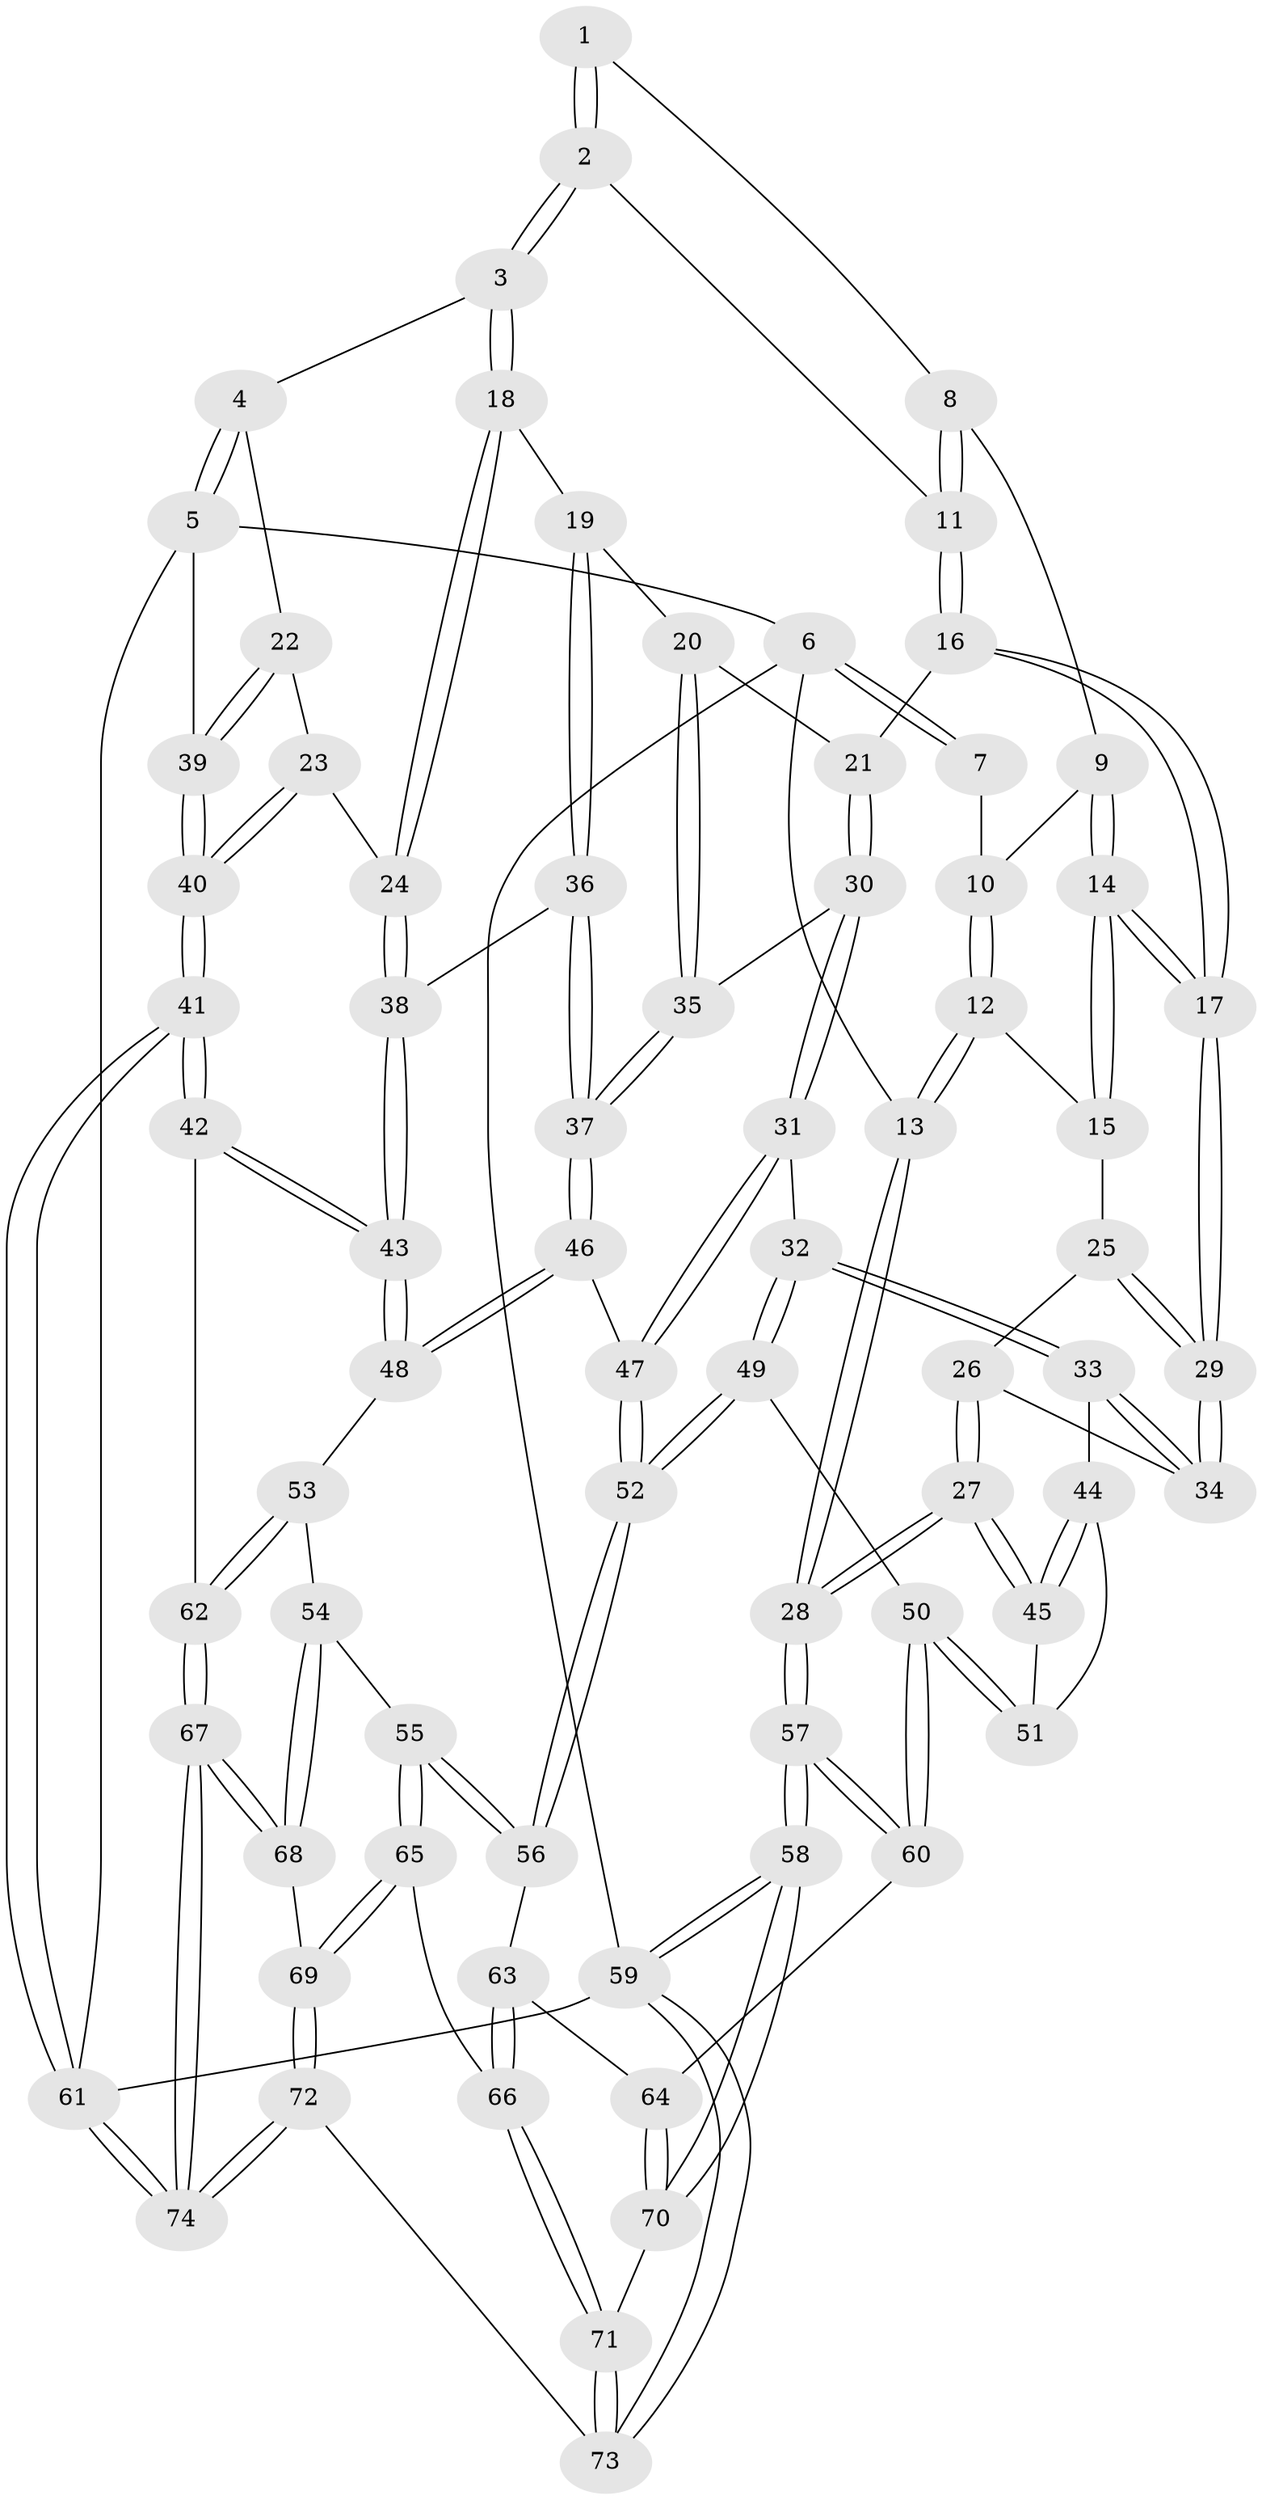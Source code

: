 // Generated by graph-tools (version 1.1) at 2025/03/03/09/25 03:03:13]
// undirected, 74 vertices, 182 edges
graph export_dot {
graph [start="1"]
  node [color=gray90,style=filled];
  1 [pos="+0.44609674297982+0"];
  2 [pos="+0.6999287900986099+0"];
  3 [pos="+0.745172866800159+0"];
  4 [pos="+0.8766223557902465+0"];
  5 [pos="+1+0"];
  6 [pos="+0+0"];
  7 [pos="+0.09136092857237754+0"];
  8 [pos="+0.3036093989856475+0.08112738323038401"];
  9 [pos="+0.2379715479933175+0.08817773668153306"];
  10 [pos="+0.14554399151011502+0.027412646241370235"];
  11 [pos="+0.3811234927174262+0.13316472905801552"];
  12 [pos="+0.07329415695910384+0.13755454099471162"];
  13 [pos="+0+0.22434881282307836"];
  14 [pos="+0.24160931494793103+0.2247241151583482"];
  15 [pos="+0.08004841726709967+0.14843458806144938"];
  16 [pos="+0.39141976779599846+0.1949080024229115"];
  17 [pos="+0.25414153562978514+0.2579629828981143"];
  18 [pos="+0.6697197565074111+0.1141505027555786"];
  19 [pos="+0.6071194713479842+0.19093332185046172"];
  20 [pos="+0.5444345568186147+0.22351690419435624"];
  21 [pos="+0.40994174303826403+0.2078864626166968"];
  22 [pos="+0.909542735646932+0.2835920098790715"];
  23 [pos="+0.8831159287113968+0.3364279248856182"];
  24 [pos="+0.8127595447021392+0.33782350618227897"];
  25 [pos="+0.09684237723577982+0.2100463939430232"];
  26 [pos="+0.02211523393283941+0.3616997424614101"];
  27 [pos="+0+0.43330288678926493"];
  28 [pos="+0+0.43782947705112557"];
  29 [pos="+0.2238603783941852+0.34499721975189435"];
  30 [pos="+0.39397800988307546+0.39454300008217014"];
  31 [pos="+0.374581494002436+0.44420609604426975"];
  32 [pos="+0.3435642682073511+0.44634430546300835"];
  33 [pos="+0.2556471320390102+0.39548015905921763"];
  34 [pos="+0.2238484132872196+0.34516911260131516"];
  35 [pos="+0.5344832173121765+0.2508767696683034"];
  36 [pos="+0.6325285289838836+0.3256904171872866"];
  37 [pos="+0.5323664906856977+0.45285542581907773"];
  38 [pos="+0.7409929440024406+0.42009050554841737"];
  39 [pos="+1+0.12988241987925025"];
  40 [pos="+1+0.5571905164473968"];
  41 [pos="+1+0.7331497366779377"];
  42 [pos="+0.7942299335257184+0.6981219692163592"];
  43 [pos="+0.6884939928146707+0.5874683801605651"];
  44 [pos="+0.16921497111749403+0.48350866871636566"];
  45 [pos="+0+0.4567046730969071"];
  46 [pos="+0.5183378168292523+0.4941586617121185"];
  47 [pos="+0.46064811941315303+0.48110048115551773"];
  48 [pos="+0.6035997909060774+0.5673008684525337"];
  49 [pos="+0.27300957541967197+0.6323038417788345"];
  50 [pos="+0.17249794367077934+0.6643359173924763"];
  51 [pos="+0.1498062208568482+0.5650703634657506"];
  52 [pos="+0.3673309228254322+0.7013503175716674"];
  53 [pos="+0.48093820769540113+0.6904301007775199"];
  54 [pos="+0.42108683933829166+0.7283097098672279"];
  55 [pos="+0.394952473372968+0.7269414454834159"];
  56 [pos="+0.37436515847332574+0.7102413630913356"];
  57 [pos="+0+0.7091472095534145"];
  58 [pos="+0+1"];
  59 [pos="+0+1"];
  60 [pos="+0.125350283910013+0.7169812958434156"];
  61 [pos="+1+1"];
  62 [pos="+0.6399438687805468+0.8822994915079285"];
  63 [pos="+0.28132969618861403+0.7673190721491868"];
  64 [pos="+0.13738445992842244+0.7371231852846585"];
  65 [pos="+0.33219165634222625+0.8692191064035905"];
  66 [pos="+0.30058357673084185+0.8737337534894246"];
  67 [pos="+0.6100812130706298+0.9273526650575518"];
  68 [pos="+0.5213983953450624+0.8788622398948523"];
  69 [pos="+0.3611152190066068+0.8897811281028645"];
  70 [pos="+0.19152644882582276+0.8737457802189168"];
  71 [pos="+0.21866526250954635+0.9011457906542837"];
  72 [pos="+0.43366935706297993+1"];
  73 [pos="+0.20065261915045635+1"];
  74 [pos="+0.6025971688642042+1"];
  1 -- 2;
  1 -- 2;
  1 -- 8;
  2 -- 3;
  2 -- 3;
  2 -- 11;
  3 -- 4;
  3 -- 18;
  3 -- 18;
  4 -- 5;
  4 -- 5;
  4 -- 22;
  5 -- 6;
  5 -- 39;
  5 -- 61;
  6 -- 7;
  6 -- 7;
  6 -- 13;
  6 -- 59;
  7 -- 10;
  8 -- 9;
  8 -- 11;
  8 -- 11;
  9 -- 10;
  9 -- 14;
  9 -- 14;
  10 -- 12;
  10 -- 12;
  11 -- 16;
  11 -- 16;
  12 -- 13;
  12 -- 13;
  12 -- 15;
  13 -- 28;
  13 -- 28;
  14 -- 15;
  14 -- 15;
  14 -- 17;
  14 -- 17;
  15 -- 25;
  16 -- 17;
  16 -- 17;
  16 -- 21;
  17 -- 29;
  17 -- 29;
  18 -- 19;
  18 -- 24;
  18 -- 24;
  19 -- 20;
  19 -- 36;
  19 -- 36;
  20 -- 21;
  20 -- 35;
  20 -- 35;
  21 -- 30;
  21 -- 30;
  22 -- 23;
  22 -- 39;
  22 -- 39;
  23 -- 24;
  23 -- 40;
  23 -- 40;
  24 -- 38;
  24 -- 38;
  25 -- 26;
  25 -- 29;
  25 -- 29;
  26 -- 27;
  26 -- 27;
  26 -- 34;
  27 -- 28;
  27 -- 28;
  27 -- 45;
  27 -- 45;
  28 -- 57;
  28 -- 57;
  29 -- 34;
  29 -- 34;
  30 -- 31;
  30 -- 31;
  30 -- 35;
  31 -- 32;
  31 -- 47;
  31 -- 47;
  32 -- 33;
  32 -- 33;
  32 -- 49;
  32 -- 49;
  33 -- 34;
  33 -- 34;
  33 -- 44;
  35 -- 37;
  35 -- 37;
  36 -- 37;
  36 -- 37;
  36 -- 38;
  37 -- 46;
  37 -- 46;
  38 -- 43;
  38 -- 43;
  39 -- 40;
  39 -- 40;
  40 -- 41;
  40 -- 41;
  41 -- 42;
  41 -- 42;
  41 -- 61;
  41 -- 61;
  42 -- 43;
  42 -- 43;
  42 -- 62;
  43 -- 48;
  43 -- 48;
  44 -- 45;
  44 -- 45;
  44 -- 51;
  45 -- 51;
  46 -- 47;
  46 -- 48;
  46 -- 48;
  47 -- 52;
  47 -- 52;
  48 -- 53;
  49 -- 50;
  49 -- 52;
  49 -- 52;
  50 -- 51;
  50 -- 51;
  50 -- 60;
  50 -- 60;
  52 -- 56;
  52 -- 56;
  53 -- 54;
  53 -- 62;
  53 -- 62;
  54 -- 55;
  54 -- 68;
  54 -- 68;
  55 -- 56;
  55 -- 56;
  55 -- 65;
  55 -- 65;
  56 -- 63;
  57 -- 58;
  57 -- 58;
  57 -- 60;
  57 -- 60;
  58 -- 59;
  58 -- 59;
  58 -- 70;
  58 -- 70;
  59 -- 73;
  59 -- 73;
  59 -- 61;
  60 -- 64;
  61 -- 74;
  61 -- 74;
  62 -- 67;
  62 -- 67;
  63 -- 64;
  63 -- 66;
  63 -- 66;
  64 -- 70;
  64 -- 70;
  65 -- 66;
  65 -- 69;
  65 -- 69;
  66 -- 71;
  66 -- 71;
  67 -- 68;
  67 -- 68;
  67 -- 74;
  67 -- 74;
  68 -- 69;
  69 -- 72;
  69 -- 72;
  70 -- 71;
  71 -- 73;
  71 -- 73;
  72 -- 73;
  72 -- 74;
  72 -- 74;
}

